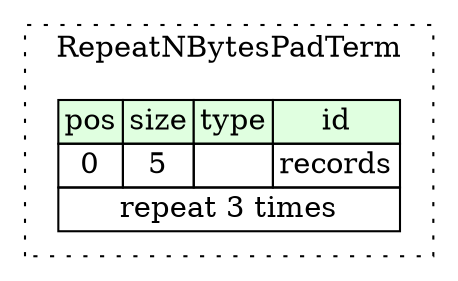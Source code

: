digraph {
	rankdir=LR;
	node [shape=plaintext];
	subgraph cluster__repeat_n_bytes_pad_term {
		label="RepeatNBytesPadTerm";
		graph[style=dotted];

		repeat_n_bytes_pad_term__seq [label=<<TABLE BORDER="0" CELLBORDER="1" CELLSPACING="0">
			<TR><TD BGCOLOR="#E0FFE0">pos</TD><TD BGCOLOR="#E0FFE0">size</TD><TD BGCOLOR="#E0FFE0">type</TD><TD BGCOLOR="#E0FFE0">id</TD></TR>
			<TR><TD PORT="records_pos">0</TD><TD PORT="records_size">5</TD><TD></TD><TD PORT="records_type">records</TD></TR>
			<TR><TD COLSPAN="4" PORT="records__repeat">repeat 3 times</TD></TR>
		</TABLE>>];
	}
}
